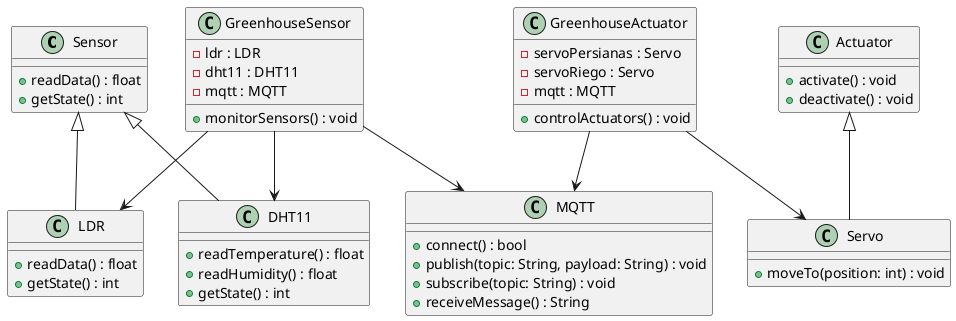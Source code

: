 @startuml
class Sensor {
  +readData() : float
  +getState() : int
}

class LDR {
  +readData() : float
  +getState() : int
}

class DHT11 {
  +readTemperature() : float
  +readHumidity() : float
  +getState() : int
}

class Actuator {
  +activate() : void
  +deactivate() : void
}

class Servo {
  +moveTo(position: int) : void
}

class GreenhouseSensor {
  -ldr : LDR
  -dht11 : DHT11
  -mqtt : MQTT
  +monitorSensors() : void
}

class GreenhouseActuator {
  -servoPersianas : Servo
  -servoRiego : Servo
  -mqtt : MQTT
  +controlActuators() : void
}

class MQTT {
  +connect() : bool
  +publish(topic: String, payload: String) : void
  +subscribe(topic: String) : void
  +receiveMessage() : String
}

Sensor <|-- LDR
Sensor <|-- DHT11
Actuator <|-- Servo

GreenhouseSensor --> LDR
GreenhouseSensor --> DHT11
GreenhouseSensor --> MQTT

GreenhouseActuator --> Servo
GreenhouseActuator --> MQTT
@enduml
